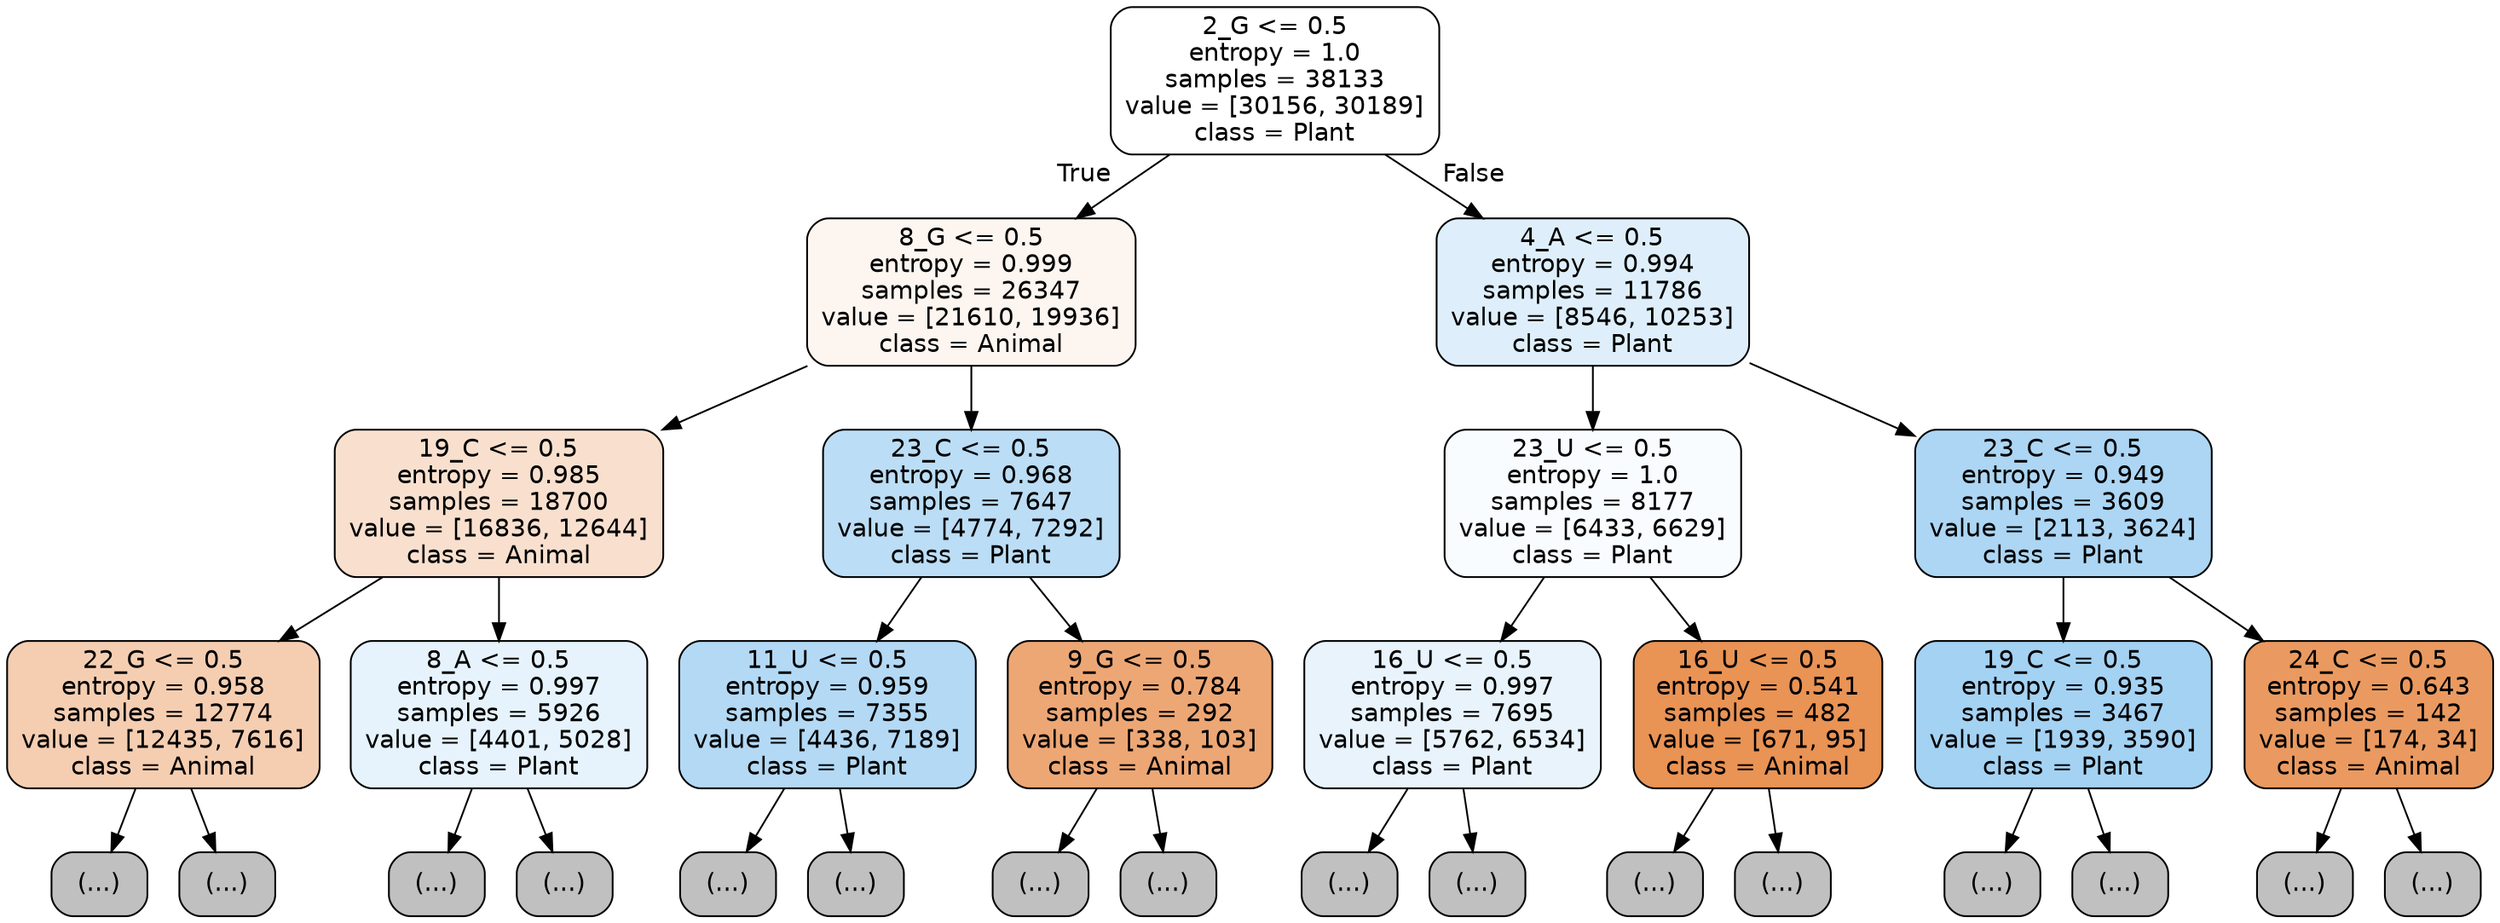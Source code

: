 digraph Tree {
node [shape=box, style="filled, rounded", color="black", fontname="helvetica"] ;
edge [fontname="helvetica"] ;
0 [label="2_G <= 0.5\nentropy = 1.0\nsamples = 38133\nvalue = [30156, 30189]\nclass = Plant", fillcolor="#ffffff"] ;
1 [label="8_G <= 0.5\nentropy = 0.999\nsamples = 26347\nvalue = [21610, 19936]\nclass = Animal", fillcolor="#fdf5f0"] ;
0 -> 1 [labeldistance=2.5, labelangle=45, headlabel="True"] ;
2 [label="19_C <= 0.5\nentropy = 0.985\nsamples = 18700\nvalue = [16836, 12644]\nclass = Animal", fillcolor="#f9e0ce"] ;
1 -> 2 ;
3 [label="22_G <= 0.5\nentropy = 0.958\nsamples = 12774\nvalue = [12435, 7616]\nclass = Animal", fillcolor="#f5ceb2"] ;
2 -> 3 ;
4 [label="(...)", fillcolor="#C0C0C0"] ;
3 -> 4 ;
5867 [label="(...)", fillcolor="#C0C0C0"] ;
3 -> 5867 ;
6626 [label="8_A <= 0.5\nentropy = 0.997\nsamples = 5926\nvalue = [4401, 5028]\nclass = Plant", fillcolor="#e6f3fc"] ;
2 -> 6626 ;
6627 [label="(...)", fillcolor="#C0C0C0"] ;
6626 -> 6627 ;
8178 [label="(...)", fillcolor="#C0C0C0"] ;
6626 -> 8178 ;
8969 [label="23_C <= 0.5\nentropy = 0.968\nsamples = 7647\nvalue = [4774, 7292]\nclass = Plant", fillcolor="#bbddf6"] ;
1 -> 8969 ;
8970 [label="11_U <= 0.5\nentropy = 0.959\nsamples = 7355\nvalue = [4436, 7189]\nclass = Plant", fillcolor="#b3d9f5"] ;
8969 -> 8970 ;
8971 [label="(...)", fillcolor="#C0C0C0"] ;
8970 -> 8971 ;
11194 [label="(...)", fillcolor="#C0C0C0"] ;
8970 -> 11194 ;
12061 [label="9_G <= 0.5\nentropy = 0.784\nsamples = 292\nvalue = [338, 103]\nclass = Animal", fillcolor="#eda775"] ;
8969 -> 12061 ;
12062 [label="(...)", fillcolor="#C0C0C0"] ;
12061 -> 12062 ;
12165 [label="(...)", fillcolor="#C0C0C0"] ;
12061 -> 12165 ;
12210 [label="4_A <= 0.5\nentropy = 0.994\nsamples = 11786\nvalue = [8546, 10253]\nclass = Plant", fillcolor="#deeffb"] ;
0 -> 12210 [labeldistance=2.5, labelangle=-45, headlabel="False"] ;
12211 [label="23_U <= 0.5\nentropy = 1.0\nsamples = 8177\nvalue = [6433, 6629]\nclass = Plant", fillcolor="#f9fcfe"] ;
12210 -> 12211 ;
12212 [label="16_U <= 0.5\nentropy = 0.997\nsamples = 7695\nvalue = [5762, 6534]\nclass = Plant", fillcolor="#e8f3fc"] ;
12211 -> 12212 ;
12213 [label="(...)", fillcolor="#C0C0C0"] ;
12212 -> 12213 ;
14626 [label="(...)", fillcolor="#C0C0C0"] ;
12212 -> 14626 ;
15559 [label="16_U <= 0.5\nentropy = 0.541\nsamples = 482\nvalue = [671, 95]\nclass = Animal", fillcolor="#e99355"] ;
12211 -> 15559 ;
15560 [label="(...)", fillcolor="#C0C0C0"] ;
15559 -> 15560 ;
15699 [label="(...)", fillcolor="#C0C0C0"] ;
15559 -> 15699 ;
15746 [label="23_C <= 0.5\nentropy = 0.949\nsamples = 3609\nvalue = [2113, 3624]\nclass = Plant", fillcolor="#acd6f4"] ;
12210 -> 15746 ;
15747 [label="19_C <= 0.5\nentropy = 0.935\nsamples = 3467\nvalue = [1939, 3590]\nclass = Plant", fillcolor="#a4d2f3"] ;
15746 -> 15747 ;
15748 [label="(...)", fillcolor="#C0C0C0"] ;
15747 -> 15748 ;
16697 [label="(...)", fillcolor="#C0C0C0"] ;
15747 -> 16697 ;
16942 [label="24_C <= 0.5\nentropy = 0.643\nsamples = 142\nvalue = [174, 34]\nclass = Animal", fillcolor="#ea9a60"] ;
15746 -> 16942 ;
16943 [label="(...)", fillcolor="#C0C0C0"] ;
16942 -> 16943 ;
16972 [label="(...)", fillcolor="#C0C0C0"] ;
16942 -> 16972 ;
}